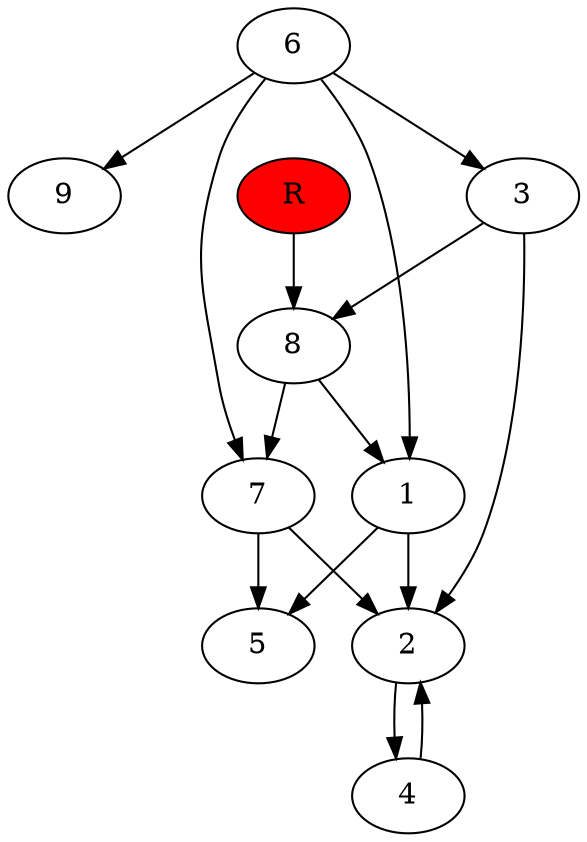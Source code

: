 digraph prb29321 {
	1
	2
	3
	4
	5
	6
	7
	8
	R [fillcolor="#ff0000" style=filled]
	1 -> 2
	1 -> 5
	2 -> 4
	3 -> 2
	3 -> 8
	4 -> 2
	6 -> 1
	6 -> 3
	6 -> 7
	6 -> 9
	7 -> 2
	7 -> 5
	8 -> 1
	8 -> 7
	R -> 8
}
